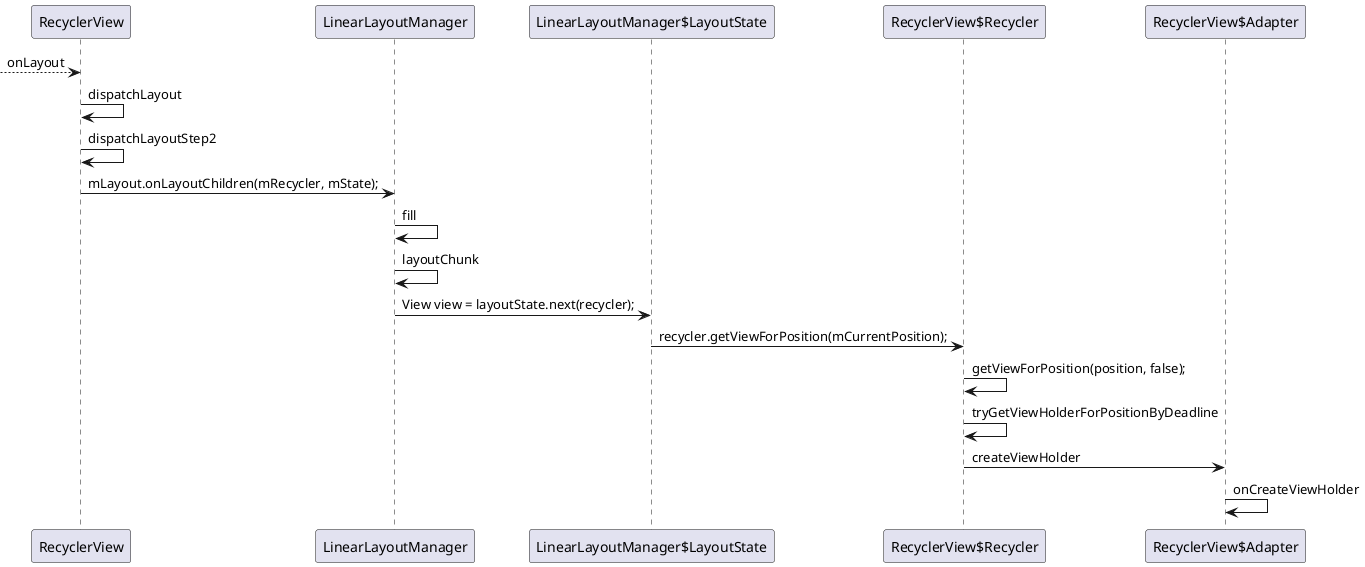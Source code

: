 @startuml
--> RecyclerView : onLayout
RecyclerView -> RecyclerView : dispatchLayout
RecyclerView -> RecyclerView : dispatchLayoutStep2

RecyclerView -> LinearLayoutManager : mLayout.onLayoutChildren(mRecycler, mState);
LinearLayoutManager -> LinearLayoutManager : fill
LinearLayoutManager -> LinearLayoutManager : layoutChunk
LinearLayoutManager -> "LinearLayoutManager$LayoutState" as LayoutState : View view = layoutState.next(recycler);

LayoutState -> "RecyclerView$Recycler" as Recycler : recycler.getViewForPosition(mCurrentPosition);
Recycler -> Recycler : getViewForPosition(position, false);
Recycler -> Recycler : tryGetViewHolderForPositionByDeadline
Recycler -> "RecyclerView$Adapter" as Adapter : createViewHolder
Adapter -> Adapter : onCreateViewHolder
@enduml